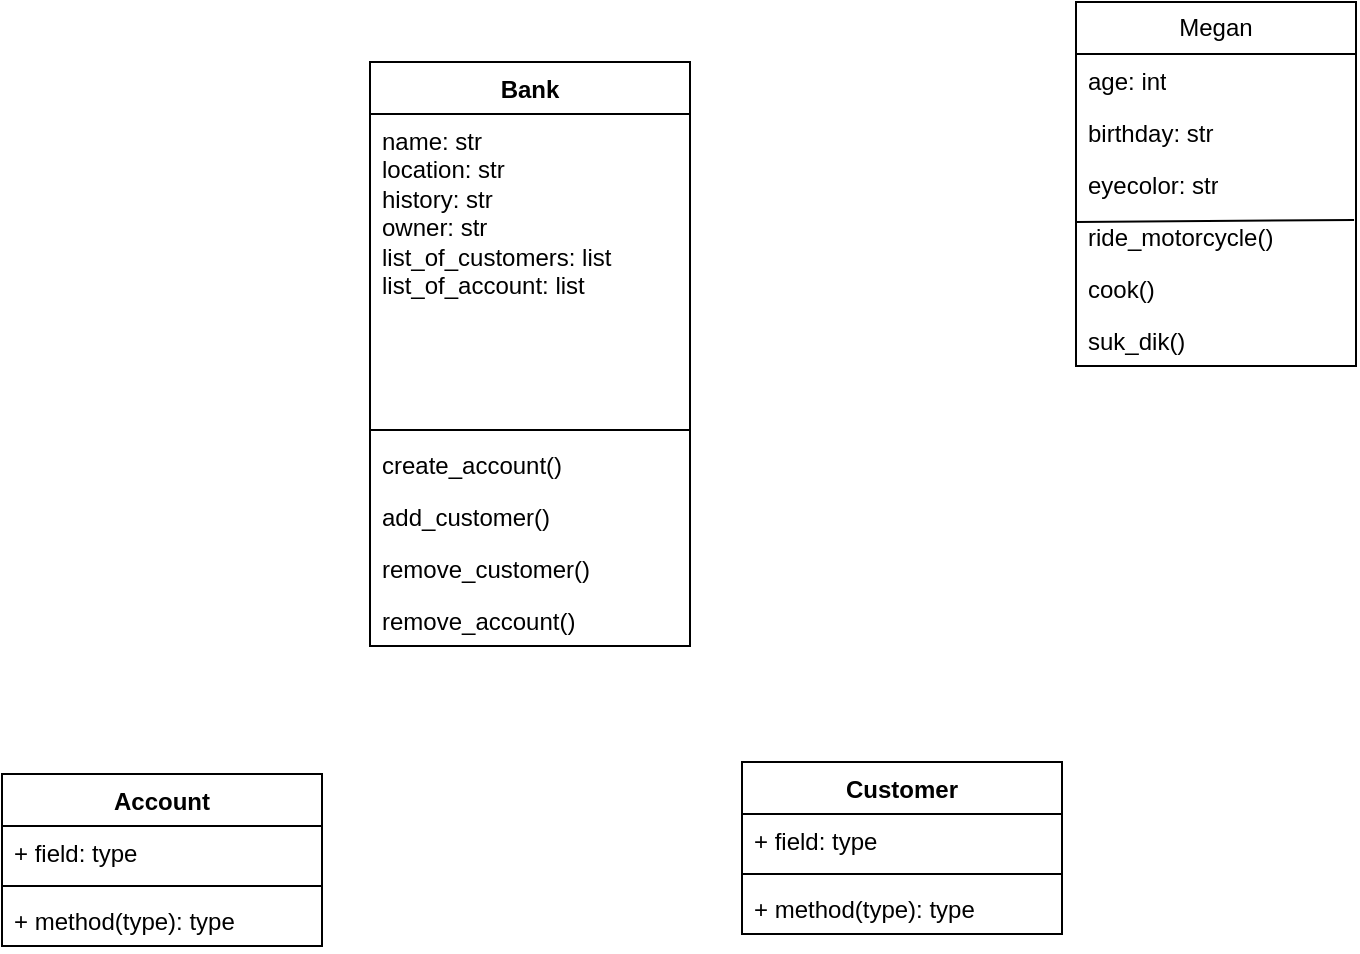 <mxfile version="22.1.3" type="github">
  <diagram id="C5RBs43oDa-KdzZeNtuy" name="Page-1">
    <mxGraphModel dx="1434" dy="782" grid="1" gridSize="10" guides="1" tooltips="1" connect="1" arrows="1" fold="1" page="1" pageScale="1" pageWidth="827" pageHeight="1169" math="0" shadow="0">
      <root>
        <mxCell id="WIyWlLk6GJQsqaUBKTNV-0" />
        <mxCell id="WIyWlLk6GJQsqaUBKTNV-1" parent="WIyWlLk6GJQsqaUBKTNV-0" />
        <mxCell id="n1hmGGzeBEXvKYcLXJVd-16" value="Megan" style="swimlane;fontStyle=0;childLayout=stackLayout;horizontal=1;startSize=26;fillColor=none;horizontalStack=0;resizeParent=1;resizeParentMax=0;resizeLast=0;collapsible=1;marginBottom=0;whiteSpace=wrap;html=1;" parent="WIyWlLk6GJQsqaUBKTNV-1" vertex="1">
          <mxGeometry x="687" width="140" height="182" as="geometry" />
        </mxCell>
        <mxCell id="n1hmGGzeBEXvKYcLXJVd-17" value="age: int" style="text;strokeColor=none;fillColor=none;align=left;verticalAlign=top;spacingLeft=4;spacingRight=4;overflow=hidden;rotatable=0;points=[[0,0.5],[1,0.5]];portConstraint=eastwest;whiteSpace=wrap;html=1;" parent="n1hmGGzeBEXvKYcLXJVd-16" vertex="1">
          <mxGeometry y="26" width="140" height="26" as="geometry" />
        </mxCell>
        <mxCell id="n1hmGGzeBEXvKYcLXJVd-23" value="" style="endArrow=none;html=1;rounded=0;entryX=0.993;entryY=1.192;entryDx=0;entryDy=0;entryPerimeter=0;" parent="n1hmGGzeBEXvKYcLXJVd-16" target="n1hmGGzeBEXvKYcLXJVd-19" edge="1">
          <mxGeometry width="50" height="50" relative="1" as="geometry">
            <mxPoint y="110" as="sourcePoint" />
            <mxPoint x="50" y="60" as="targetPoint" />
          </mxGeometry>
        </mxCell>
        <mxCell id="n1hmGGzeBEXvKYcLXJVd-18" value="birthday: str" style="text;strokeColor=none;fillColor=none;align=left;verticalAlign=top;spacingLeft=4;spacingRight=4;overflow=hidden;rotatable=0;points=[[0,0.5],[1,0.5]];portConstraint=eastwest;whiteSpace=wrap;html=1;" parent="n1hmGGzeBEXvKYcLXJVd-16" vertex="1">
          <mxGeometry y="52" width="140" height="26" as="geometry" />
        </mxCell>
        <mxCell id="n1hmGGzeBEXvKYcLXJVd-19" value="eyecolor: str" style="text;strokeColor=none;fillColor=none;align=left;verticalAlign=top;spacingLeft=4;spacingRight=4;overflow=hidden;rotatable=0;points=[[0,0.5],[1,0.5]];portConstraint=eastwest;whiteSpace=wrap;html=1;" parent="n1hmGGzeBEXvKYcLXJVd-16" vertex="1">
          <mxGeometry y="78" width="140" height="26" as="geometry" />
        </mxCell>
        <mxCell id="n1hmGGzeBEXvKYcLXJVd-22" value="ride_motorcycle()" style="text;strokeColor=none;fillColor=none;align=left;verticalAlign=top;spacingLeft=4;spacingRight=4;overflow=hidden;rotatable=0;points=[[0,0.5],[1,0.5]];portConstraint=eastwest;whiteSpace=wrap;html=1;" parent="n1hmGGzeBEXvKYcLXJVd-16" vertex="1">
          <mxGeometry y="104" width="140" height="26" as="geometry" />
        </mxCell>
        <mxCell id="n1hmGGzeBEXvKYcLXJVd-24" value="cook()" style="text;strokeColor=none;fillColor=none;align=left;verticalAlign=top;spacingLeft=4;spacingRight=4;overflow=hidden;rotatable=0;points=[[0,0.5],[1,0.5]];portConstraint=eastwest;whiteSpace=wrap;html=1;" parent="n1hmGGzeBEXvKYcLXJVd-16" vertex="1">
          <mxGeometry y="130" width="140" height="26" as="geometry" />
        </mxCell>
        <mxCell id="n1hmGGzeBEXvKYcLXJVd-25" value="suk_dik()" style="text;strokeColor=none;fillColor=none;align=left;verticalAlign=top;spacingLeft=4;spacingRight=4;overflow=hidden;rotatable=0;points=[[0,0.5],[1,0.5]];portConstraint=eastwest;whiteSpace=wrap;html=1;" parent="n1hmGGzeBEXvKYcLXJVd-16" vertex="1">
          <mxGeometry y="156" width="140" height="26" as="geometry" />
        </mxCell>
        <mxCell id="n1hmGGzeBEXvKYcLXJVd-26" value="Bank" style="swimlane;fontStyle=1;align=center;verticalAlign=top;childLayout=stackLayout;horizontal=1;startSize=26;horizontalStack=0;resizeParent=1;resizeParentMax=0;resizeLast=0;collapsible=1;marginBottom=0;whiteSpace=wrap;html=1;" parent="WIyWlLk6GJQsqaUBKTNV-1" vertex="1">
          <mxGeometry x="334" y="30" width="160" height="292" as="geometry" />
        </mxCell>
        <mxCell id="n1hmGGzeBEXvKYcLXJVd-27" value="name: str&lt;br&gt;location: str&lt;br&gt;history: str&lt;br&gt;owner: str&lt;br&gt;list_of_customers: list&lt;br&gt;list_of_account: list" style="text;strokeColor=none;fillColor=none;align=left;verticalAlign=top;spacingLeft=4;spacingRight=4;overflow=hidden;rotatable=0;points=[[0,0.5],[1,0.5]];portConstraint=eastwest;whiteSpace=wrap;html=1;" parent="n1hmGGzeBEXvKYcLXJVd-26" vertex="1">
          <mxGeometry y="26" width="160" height="154" as="geometry" />
        </mxCell>
        <mxCell id="n1hmGGzeBEXvKYcLXJVd-28" value="" style="line;strokeWidth=1;fillColor=none;align=left;verticalAlign=middle;spacingTop=-1;spacingLeft=3;spacingRight=3;rotatable=0;labelPosition=right;points=[];portConstraint=eastwest;strokeColor=inherit;" parent="n1hmGGzeBEXvKYcLXJVd-26" vertex="1">
          <mxGeometry y="180" width="160" height="8" as="geometry" />
        </mxCell>
        <mxCell id="n1hmGGzeBEXvKYcLXJVd-29" value="create_account()&lt;br&gt;" style="text;strokeColor=none;fillColor=none;align=left;verticalAlign=top;spacingLeft=4;spacingRight=4;overflow=hidden;rotatable=0;points=[[0,0.5],[1,0.5]];portConstraint=eastwest;whiteSpace=wrap;html=1;" parent="n1hmGGzeBEXvKYcLXJVd-26" vertex="1">
          <mxGeometry y="188" width="160" height="26" as="geometry" />
        </mxCell>
        <mxCell id="rnwd4qJO8srNI9s_Mv5T-1" value="add_customer()&lt;br&gt;&lt;br&gt;" style="text;strokeColor=none;fillColor=none;align=left;verticalAlign=top;spacingLeft=4;spacingRight=4;overflow=hidden;rotatable=0;points=[[0,0.5],[1,0.5]];portConstraint=eastwest;whiteSpace=wrap;html=1;" vertex="1" parent="n1hmGGzeBEXvKYcLXJVd-26">
          <mxGeometry y="214" width="160" height="26" as="geometry" />
        </mxCell>
        <mxCell id="rnwd4qJO8srNI9s_Mv5T-3" value="remove_customer()" style="text;strokeColor=none;fillColor=none;align=left;verticalAlign=top;spacingLeft=4;spacingRight=4;overflow=hidden;rotatable=0;points=[[0,0.5],[1,0.5]];portConstraint=eastwest;whiteSpace=wrap;html=1;" vertex="1" parent="n1hmGGzeBEXvKYcLXJVd-26">
          <mxGeometry y="240" width="160" height="26" as="geometry" />
        </mxCell>
        <mxCell id="rnwd4qJO8srNI9s_Mv5T-4" value="remove_account()" style="text;strokeColor=none;fillColor=none;align=left;verticalAlign=top;spacingLeft=4;spacingRight=4;overflow=hidden;rotatable=0;points=[[0,0.5],[1,0.5]];portConstraint=eastwest;whiteSpace=wrap;html=1;" vertex="1" parent="n1hmGGzeBEXvKYcLXJVd-26">
          <mxGeometry y="266" width="160" height="26" as="geometry" />
        </mxCell>
        <mxCell id="n1hmGGzeBEXvKYcLXJVd-32" value="Account" style="swimlane;fontStyle=1;align=center;verticalAlign=top;childLayout=stackLayout;horizontal=1;startSize=26;horizontalStack=0;resizeParent=1;resizeParentMax=0;resizeLast=0;collapsible=1;marginBottom=0;whiteSpace=wrap;html=1;" parent="WIyWlLk6GJQsqaUBKTNV-1" vertex="1">
          <mxGeometry x="150" y="386" width="160" height="86" as="geometry" />
        </mxCell>
        <mxCell id="n1hmGGzeBEXvKYcLXJVd-33" value="+ field: type" style="text;strokeColor=none;fillColor=none;align=left;verticalAlign=top;spacingLeft=4;spacingRight=4;overflow=hidden;rotatable=0;points=[[0,0.5],[1,0.5]];portConstraint=eastwest;whiteSpace=wrap;html=1;" parent="n1hmGGzeBEXvKYcLXJVd-32" vertex="1">
          <mxGeometry y="26" width="160" height="26" as="geometry" />
        </mxCell>
        <mxCell id="n1hmGGzeBEXvKYcLXJVd-34" value="" style="line;strokeWidth=1;fillColor=none;align=left;verticalAlign=middle;spacingTop=-1;spacingLeft=3;spacingRight=3;rotatable=0;labelPosition=right;points=[];portConstraint=eastwest;strokeColor=inherit;" parent="n1hmGGzeBEXvKYcLXJVd-32" vertex="1">
          <mxGeometry y="52" width="160" height="8" as="geometry" />
        </mxCell>
        <mxCell id="n1hmGGzeBEXvKYcLXJVd-35" value="+ method(type): type" style="text;strokeColor=none;fillColor=none;align=left;verticalAlign=top;spacingLeft=4;spacingRight=4;overflow=hidden;rotatable=0;points=[[0,0.5],[1,0.5]];portConstraint=eastwest;whiteSpace=wrap;html=1;" parent="n1hmGGzeBEXvKYcLXJVd-32" vertex="1">
          <mxGeometry y="60" width="160" height="26" as="geometry" />
        </mxCell>
        <mxCell id="n1hmGGzeBEXvKYcLXJVd-36" value="Customer" style="swimlane;fontStyle=1;align=center;verticalAlign=top;childLayout=stackLayout;horizontal=1;startSize=26;horizontalStack=0;resizeParent=1;resizeParentMax=0;resizeLast=0;collapsible=1;marginBottom=0;whiteSpace=wrap;html=1;" parent="WIyWlLk6GJQsqaUBKTNV-1" vertex="1">
          <mxGeometry x="520" y="380" width="160" height="86" as="geometry" />
        </mxCell>
        <mxCell id="n1hmGGzeBEXvKYcLXJVd-37" value="+ field: type" style="text;strokeColor=none;fillColor=none;align=left;verticalAlign=top;spacingLeft=4;spacingRight=4;overflow=hidden;rotatable=0;points=[[0,0.5],[1,0.5]];portConstraint=eastwest;whiteSpace=wrap;html=1;" parent="n1hmGGzeBEXvKYcLXJVd-36" vertex="1">
          <mxGeometry y="26" width="160" height="26" as="geometry" />
        </mxCell>
        <mxCell id="n1hmGGzeBEXvKYcLXJVd-38" value="" style="line;strokeWidth=1;fillColor=none;align=left;verticalAlign=middle;spacingTop=-1;spacingLeft=3;spacingRight=3;rotatable=0;labelPosition=right;points=[];portConstraint=eastwest;strokeColor=inherit;" parent="n1hmGGzeBEXvKYcLXJVd-36" vertex="1">
          <mxGeometry y="52" width="160" height="8" as="geometry" />
        </mxCell>
        <mxCell id="n1hmGGzeBEXvKYcLXJVd-39" value="+ method(type): type" style="text;strokeColor=none;fillColor=none;align=left;verticalAlign=top;spacingLeft=4;spacingRight=4;overflow=hidden;rotatable=0;points=[[0,0.5],[1,0.5]];portConstraint=eastwest;whiteSpace=wrap;html=1;" parent="n1hmGGzeBEXvKYcLXJVd-36" vertex="1">
          <mxGeometry y="60" width="160" height="26" as="geometry" />
        </mxCell>
      </root>
    </mxGraphModel>
  </diagram>
</mxfile>
